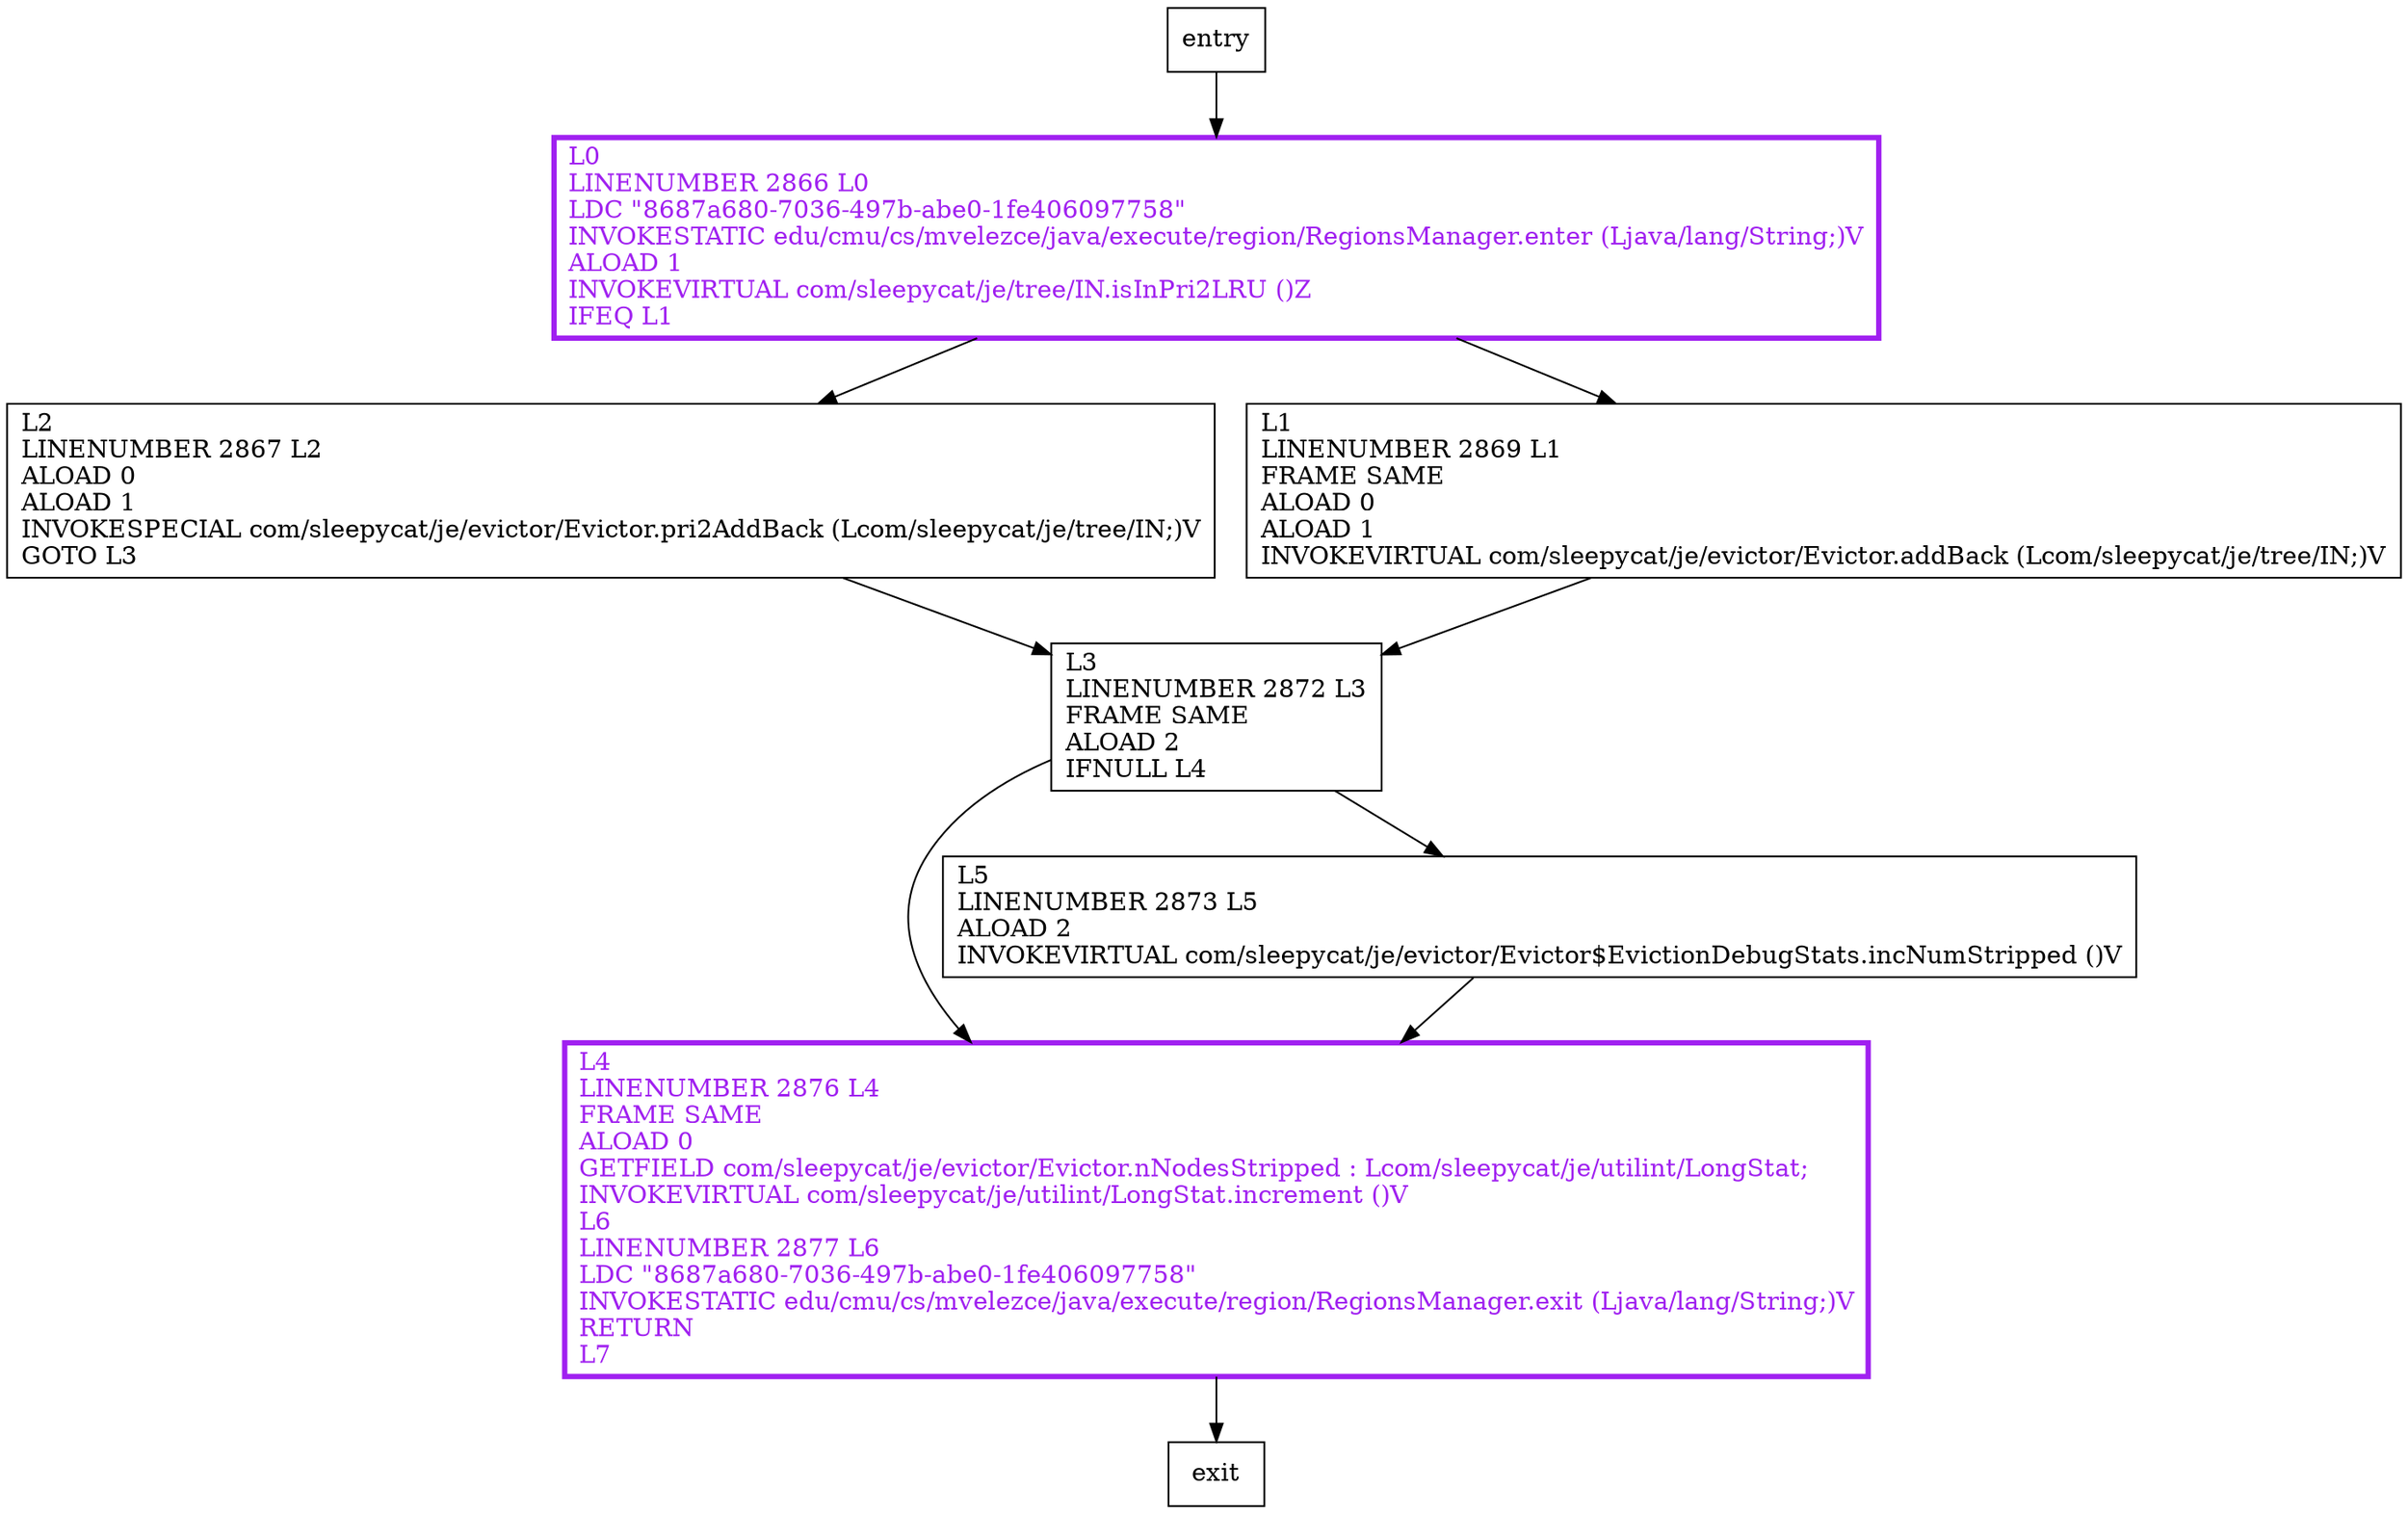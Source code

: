 digraph strippedPutBack {
node [shape=record];
1198726825 [label="L0\lLINENUMBER 2866 L0\lLDC \"8687a680-7036-497b-abe0-1fe406097758\"\lINVOKESTATIC edu/cmu/cs/mvelezce/java/execute/region/RegionsManager.enter (Ljava/lang/String;)V\lALOAD 1\lINVOKEVIRTUAL com/sleepycat/je/tree/IN.isInPri2LRU ()Z\lIFEQ L1\l"];
534790455 [label="L3\lLINENUMBER 2872 L3\lFRAME SAME\lALOAD 2\lIFNULL L4\l"];
1721533046 [label="L2\lLINENUMBER 2867 L2\lALOAD 0\lALOAD 1\lINVOKESPECIAL com/sleepycat/je/evictor/Evictor.pri2AddBack (Lcom/sleepycat/je/tree/IN;)V\lGOTO L3\l"];
1110714231 [label="L4\lLINENUMBER 2876 L4\lFRAME SAME\lALOAD 0\lGETFIELD com/sleepycat/je/evictor/Evictor.nNodesStripped : Lcom/sleepycat/je/utilint/LongStat;\lINVOKEVIRTUAL com/sleepycat/je/utilint/LongStat.increment ()V\lL6\lLINENUMBER 2877 L6\lLDC \"8687a680-7036-497b-abe0-1fe406097758\"\lINVOKESTATIC edu/cmu/cs/mvelezce/java/execute/region/RegionsManager.exit (Ljava/lang/String;)V\lRETURN\lL7\l"];
1414523585 [label="L1\lLINENUMBER 2869 L1\lFRAME SAME\lALOAD 0\lALOAD 1\lINVOKEVIRTUAL com/sleepycat/je/evictor/Evictor.addBack (Lcom/sleepycat/je/tree/IN;)V\l"];
1077510708 [label="L5\lLINENUMBER 2873 L5\lALOAD 2\lINVOKEVIRTUAL com/sleepycat/je/evictor/Evictor$EvictionDebugStats.incNumStripped ()V\l"];
entry;
exit;
entry -> 1198726825
1198726825 -> 1721533046
1198726825 -> 1414523585
534790455 -> 1110714231
534790455 -> 1077510708
1721533046 -> 534790455
1110714231 -> exit
1414523585 -> 534790455
1077510708 -> 1110714231
1198726825[fontcolor="purple", penwidth=3, color="purple"];
1110714231[fontcolor="purple", penwidth=3, color="purple"];
}
